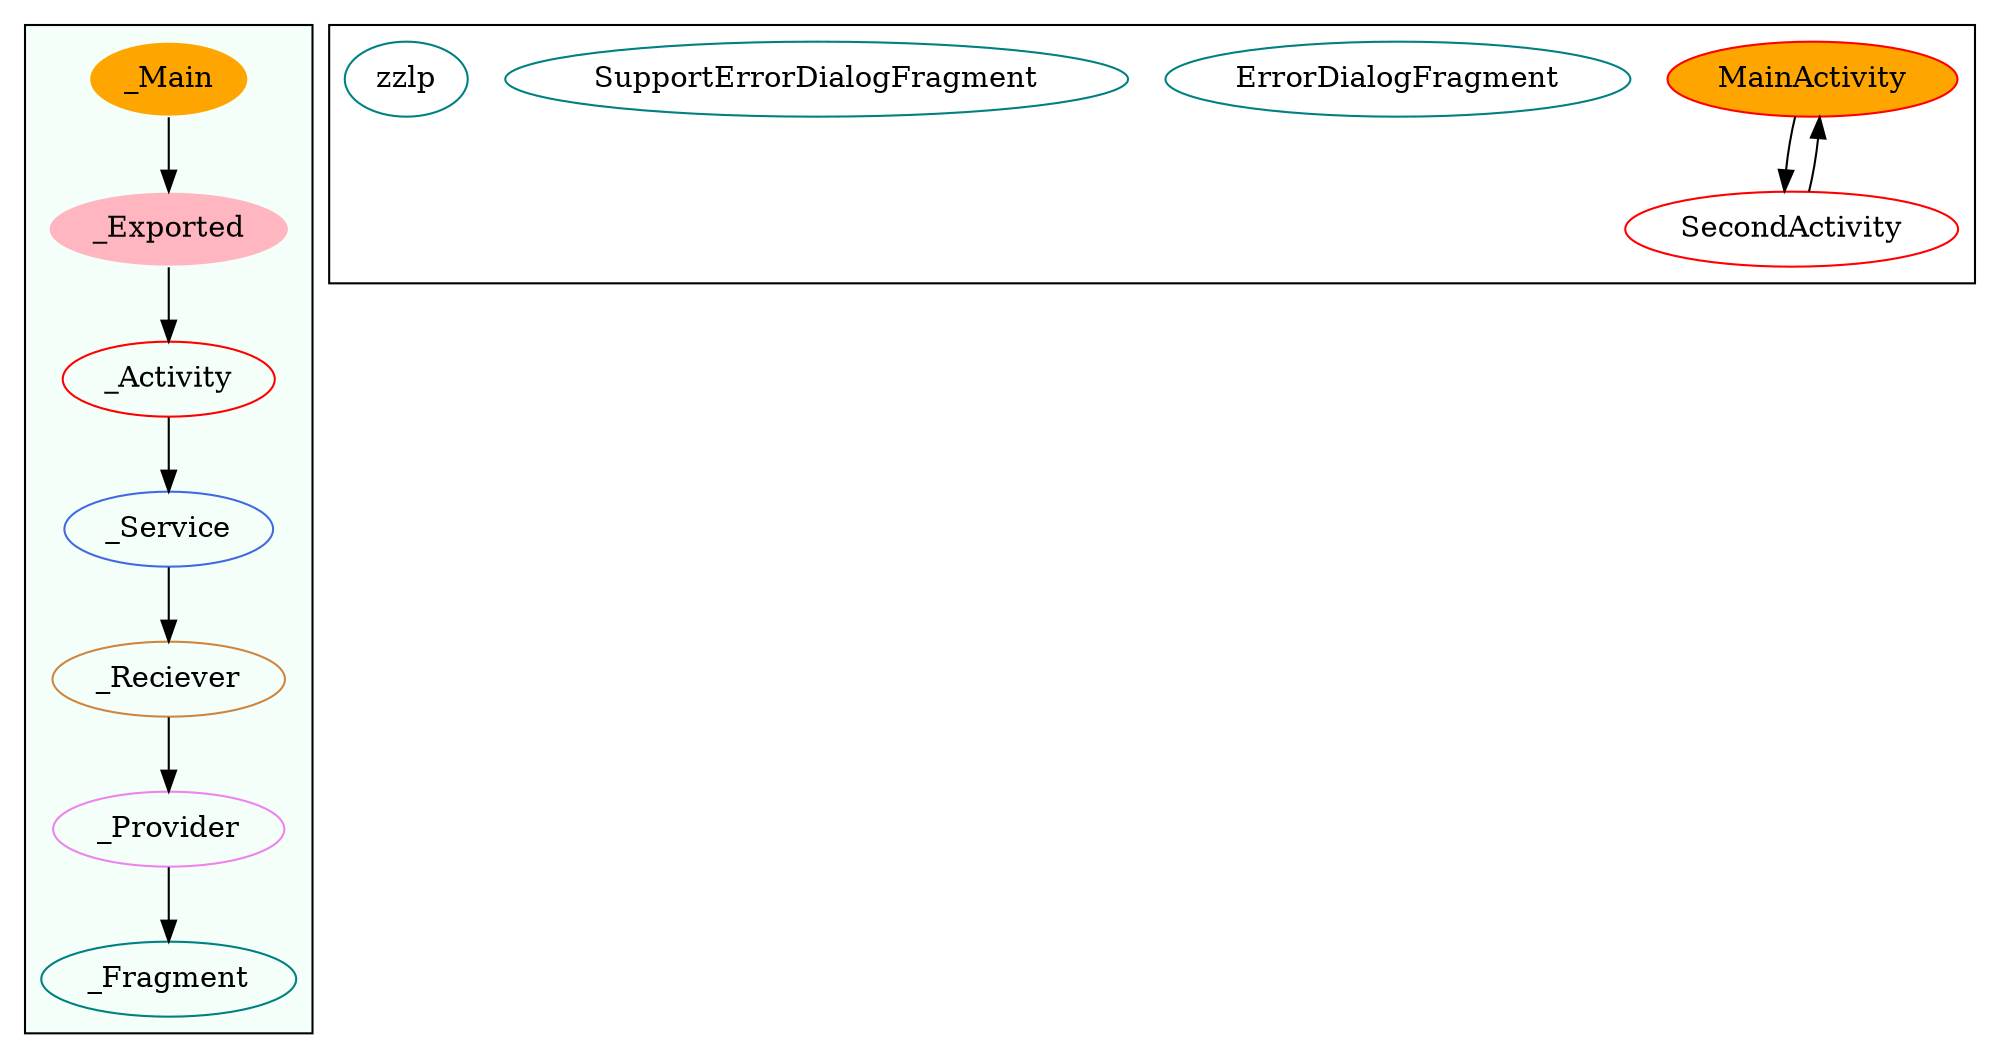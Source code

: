 digraph G {
subgraph cluster_legend{ 
bgcolor=mintcream;
_Activity[color = red];
_Service[color = royalblue];
_Provider[color = violet];
_Reciever[color = peru];
_Fragment[color = teal];
_Main[style=filled, fillcolor=orange, color = mintcream];
_Exported[style=filled, fillcolor=lightpink, color = mintcream];
_Main -> _Exported -> _Activity -> _Service -> _Reciever -> _Provider -> _Fragment; 
}
subgraph cluster_component{ 
MainActivity[style=filled, fillcolor=orange, color = red];
SecondActivity[color = red];
ErrorDialogFragment[color = teal];
SupportErrorDialogFragment[color = teal];
zzlp[color = teal];
MainActivity->SecondActivity;
SecondActivity->MainActivity;
}
}
